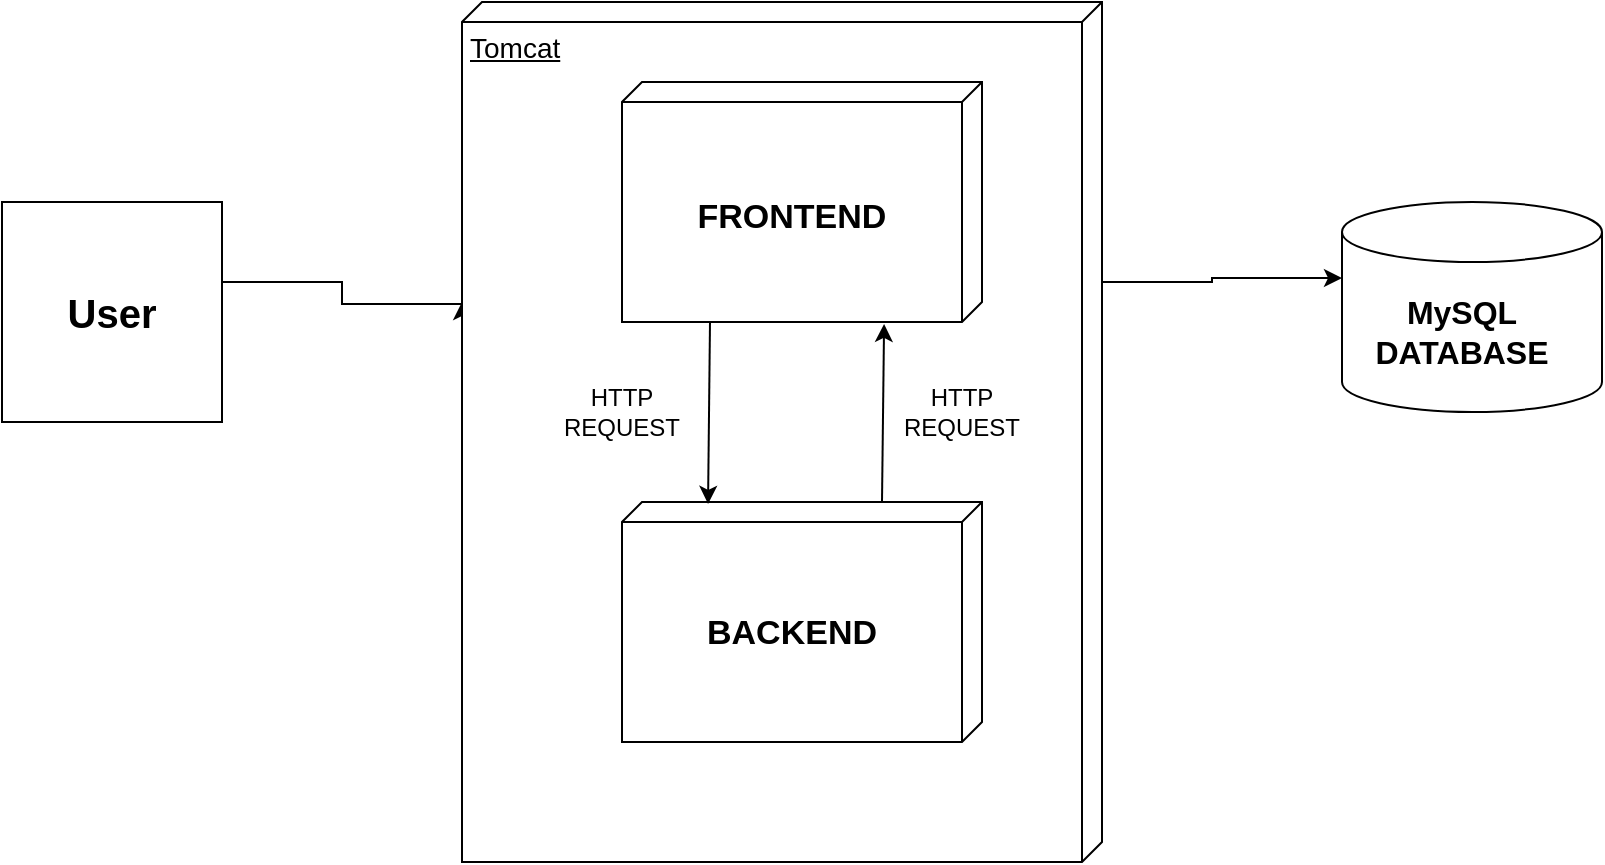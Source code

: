 <mxfile version="21.7.2" type="device">
  <diagram name="Pagina-1" id="7xriFsP-sh0YTRD2iMAZ">
    <mxGraphModel dx="1434" dy="758" grid="1" gridSize="10" guides="1" tooltips="1" connect="1" arrows="1" fold="1" page="1" pageScale="1" pageWidth="827" pageHeight="1169" math="0" shadow="0">
      <root>
        <mxCell id="0" />
        <mxCell id="1" parent="0" />
        <mxCell id="iEFTlCHlAurrus_4V8Ls-5" value="" style="edgeStyle=orthogonalEdgeStyle;rounded=0;orthogonalLoop=1;jettySize=auto;html=1;" edge="1" parent="1" source="iEFTlCHlAurrus_4V8Ls-1">
          <mxGeometry relative="1" as="geometry">
            <mxPoint x="240" y="330" as="targetPoint" />
            <Array as="points">
              <mxPoint x="180" y="320" />
              <mxPoint x="180" y="331" />
            </Array>
          </mxGeometry>
        </mxCell>
        <mxCell id="iEFTlCHlAurrus_4V8Ls-1" value="&lt;font style=&quot;font-size: 20px;&quot;&gt;&lt;b&gt;User&lt;/b&gt;&lt;/font&gt;" style="whiteSpace=wrap;html=1;aspect=fixed;" vertex="1" parent="1">
          <mxGeometry x="10" y="280" width="110" height="110" as="geometry" />
        </mxCell>
        <mxCell id="iEFTlCHlAurrus_4V8Ls-19" style="edgeStyle=orthogonalEdgeStyle;rounded=0;orthogonalLoop=1;jettySize=auto;html=1;" edge="1" parent="1" source="iEFTlCHlAurrus_4V8Ls-11" target="iEFTlCHlAurrus_4V8Ls-18">
          <mxGeometry relative="1" as="geometry">
            <Array as="points">
              <mxPoint x="615" y="320" />
              <mxPoint x="615" y="318" />
            </Array>
          </mxGeometry>
        </mxCell>
        <mxCell id="iEFTlCHlAurrus_4V8Ls-11" value="&lt;font style=&quot;font-size: 14px;&quot;&gt;Tomcat&lt;/font&gt;" style="verticalAlign=top;align=left;spacingTop=8;spacingLeft=2;spacingRight=12;shape=cube;size=10;direction=south;fontStyle=4;html=1;whiteSpace=wrap;" vertex="1" parent="1">
          <mxGeometry x="240" y="180" width="320" height="430" as="geometry" />
        </mxCell>
        <mxCell id="iEFTlCHlAurrus_4V8Ls-14" value="&lt;br&gt;&lt;br&gt;&lt;br style=&quot;font-size: 16px;&quot;&gt;&lt;font style=&quot;font-size: 17px;&quot;&gt;&lt;b&gt;FRONTEND&lt;/b&gt;&lt;/font&gt;" style="verticalAlign=top;align=center;spacingTop=8;spacingLeft=2;spacingRight=12;shape=cube;size=10;direction=south;fontStyle=0;html=1;whiteSpace=wrap;" vertex="1" parent="1">
          <mxGeometry x="320" y="220" width="180" height="120" as="geometry" />
        </mxCell>
        <mxCell id="iEFTlCHlAurrus_4V8Ls-15" value="&lt;br style=&quot;font-size: 17px;&quot;&gt;&lt;br style=&quot;font-size: 17px;&quot;&gt;&lt;span style=&quot;font-size: 17px;&quot;&gt;BACKEND&lt;/span&gt;" style="verticalAlign=top;align=center;spacingTop=8;spacingLeft=2;spacingRight=12;shape=cube;size=10;direction=south;fontStyle=1;html=1;whiteSpace=wrap;fontSize=17;" vertex="1" parent="1">
          <mxGeometry x="320" y="430" width="180" height="120" as="geometry" />
        </mxCell>
        <mxCell id="iEFTlCHlAurrus_4V8Ls-16" value="" style="endArrow=classic;html=1;rounded=0;entryX=1.008;entryY=0.272;entryDx=0;entryDy=0;entryPerimeter=0;" edge="1" parent="1" target="iEFTlCHlAurrus_4V8Ls-14">
          <mxGeometry width="50" height="50" relative="1" as="geometry">
            <mxPoint x="450" y="430" as="sourcePoint" />
            <mxPoint x="500" y="380" as="targetPoint" />
          </mxGeometry>
        </mxCell>
        <mxCell id="iEFTlCHlAurrus_4V8Ls-17" value="" style="endArrow=classic;html=1;rounded=0;entryX=0.008;entryY=0.761;entryDx=0;entryDy=0;entryPerimeter=0;" edge="1" parent="1" target="iEFTlCHlAurrus_4V8Ls-15">
          <mxGeometry width="50" height="50" relative="1" as="geometry">
            <mxPoint x="364" y="340" as="sourcePoint" />
            <mxPoint x="414" y="290" as="targetPoint" />
          </mxGeometry>
        </mxCell>
        <mxCell id="iEFTlCHlAurrus_4V8Ls-18" value="" style="shape=cylinder3;whiteSpace=wrap;html=1;boundedLbl=1;backgroundOutline=1;size=15;" vertex="1" parent="1">
          <mxGeometry x="680" y="280" width="130" height="105" as="geometry" />
        </mxCell>
        <mxCell id="iEFTlCHlAurrus_4V8Ls-20" value="HTTP&lt;br&gt;REQUEST" style="text;html=1;strokeColor=none;fillColor=none;align=center;verticalAlign=middle;whiteSpace=wrap;rounded=0;" vertex="1" parent="1">
          <mxGeometry x="460" y="370" width="60" height="30" as="geometry" />
        </mxCell>
        <mxCell id="iEFTlCHlAurrus_4V8Ls-21" value="HTTP&lt;br&gt;REQUEST" style="text;html=1;strokeColor=none;fillColor=none;align=center;verticalAlign=middle;whiteSpace=wrap;rounded=0;" vertex="1" parent="1">
          <mxGeometry x="290" y="370" width="60" height="30" as="geometry" />
        </mxCell>
        <mxCell id="iEFTlCHlAurrus_4V8Ls-22" value="&lt;b style=&quot;font-size: 16px;&quot;&gt;MySQL&lt;br&gt;DATABASE&lt;/b&gt;" style="text;html=1;strokeColor=none;fillColor=none;align=center;verticalAlign=middle;whiteSpace=wrap;rounded=0;" vertex="1" parent="1">
          <mxGeometry x="710" y="330" width="60" height="30" as="geometry" />
        </mxCell>
      </root>
    </mxGraphModel>
  </diagram>
</mxfile>
